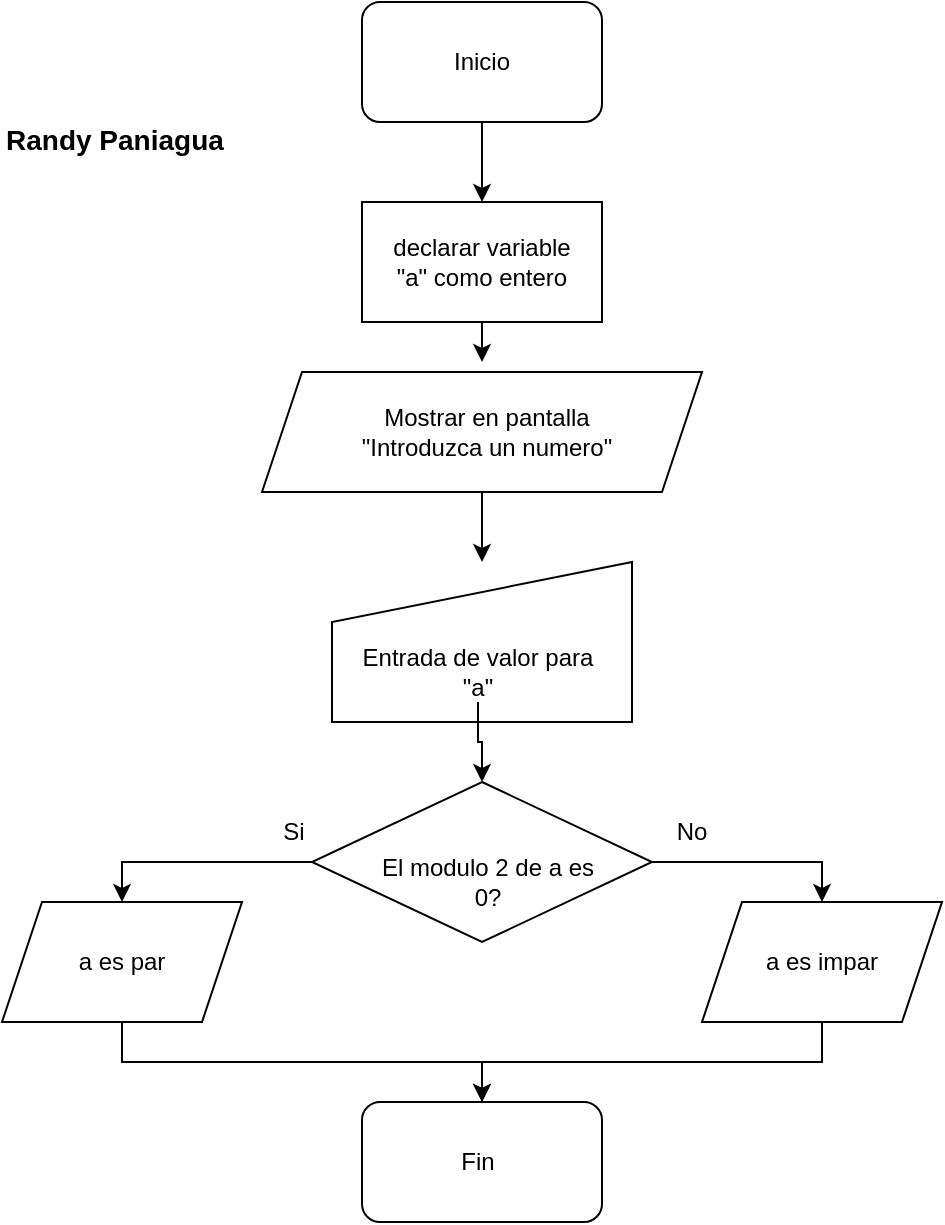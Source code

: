 <mxfile version="26.1.1">
  <diagram name="Página-1" id="gU5UCndtDcqNL9qaoUty">
    <mxGraphModel dx="1020" dy="504" grid="1" gridSize="10" guides="1" tooltips="1" connect="1" arrows="1" fold="1" page="1" pageScale="1" pageWidth="827" pageHeight="1169" math="0" shadow="0">
      <root>
        <mxCell id="0" />
        <mxCell id="1" parent="0" />
        <mxCell id="4FudhBBdSVvixyvoC9Eb-1" style="edgeStyle=orthogonalEdgeStyle;rounded=0;orthogonalLoop=1;jettySize=auto;html=1;exitX=0.5;exitY=1;exitDx=0;exitDy=0;entryX=0.5;entryY=0;entryDx=0;entryDy=0;" edge="1" parent="1" source="4FudhBBdSVvixyvoC9Eb-2" target="4FudhBBdSVvixyvoC9Eb-5">
          <mxGeometry relative="1" as="geometry" />
        </mxCell>
        <mxCell id="4FudhBBdSVvixyvoC9Eb-2" value="" style="rounded=1;whiteSpace=wrap;html=1;" vertex="1" parent="1">
          <mxGeometry x="360" y="80" width="120" height="60" as="geometry" />
        </mxCell>
        <mxCell id="4FudhBBdSVvixyvoC9Eb-3" value="Inicio" style="text;html=1;align=center;verticalAlign=middle;whiteSpace=wrap;rounded=0;" vertex="1" parent="1">
          <mxGeometry x="390" y="95" width="60" height="30" as="geometry" />
        </mxCell>
        <mxCell id="4FudhBBdSVvixyvoC9Eb-4" style="edgeStyle=orthogonalEdgeStyle;rounded=0;orthogonalLoop=1;jettySize=auto;html=1;exitX=0.5;exitY=1;exitDx=0;exitDy=0;" edge="1" parent="1" source="4FudhBBdSVvixyvoC9Eb-5">
          <mxGeometry relative="1" as="geometry">
            <mxPoint x="420" y="260" as="targetPoint" />
          </mxGeometry>
        </mxCell>
        <mxCell id="4FudhBBdSVvixyvoC9Eb-5" value="" style="rounded=0;whiteSpace=wrap;html=1;" vertex="1" parent="1">
          <mxGeometry x="360" y="180" width="120" height="60" as="geometry" />
        </mxCell>
        <mxCell id="4FudhBBdSVvixyvoC9Eb-6" value="declarar variable &quot;a&quot; como entero" style="text;html=1;align=center;verticalAlign=middle;whiteSpace=wrap;rounded=0;" vertex="1" parent="1">
          <mxGeometry x="370" y="195" width="100" height="30" as="geometry" />
        </mxCell>
        <mxCell id="4FudhBBdSVvixyvoC9Eb-8" value="" style="shape=manualInput;whiteSpace=wrap;html=1;" vertex="1" parent="1">
          <mxGeometry x="345" y="360" width="150" height="80" as="geometry" />
        </mxCell>
        <mxCell id="4FudhBBdSVvixyvoC9Eb-31" style="edgeStyle=orthogonalEdgeStyle;rounded=0;orthogonalLoop=1;jettySize=auto;html=1;" edge="1" parent="1" source="4FudhBBdSVvixyvoC9Eb-9" target="4FudhBBdSVvixyvoC9Eb-18">
          <mxGeometry relative="1" as="geometry" />
        </mxCell>
        <mxCell id="4FudhBBdSVvixyvoC9Eb-9" value="Entrada de valor para &quot;a&quot;" style="text;html=1;align=center;verticalAlign=middle;whiteSpace=wrap;rounded=0;" vertex="1" parent="1">
          <mxGeometry x="356" y="400" width="124" height="30" as="geometry" />
        </mxCell>
        <mxCell id="4FudhBBdSVvixyvoC9Eb-10" style="edgeStyle=orthogonalEdgeStyle;rounded=0;orthogonalLoop=1;jettySize=auto;html=1;exitX=0.5;exitY=1;exitDx=0;exitDy=0;entryX=0.5;entryY=0;entryDx=0;entryDy=0;" edge="1" parent="1" source="4FudhBBdSVvixyvoC9Eb-11" target="4FudhBBdSVvixyvoC9Eb-8">
          <mxGeometry relative="1" as="geometry" />
        </mxCell>
        <mxCell id="4FudhBBdSVvixyvoC9Eb-11" value="" style="shape=parallelogram;perimeter=parallelogramPerimeter;whiteSpace=wrap;html=1;fixedSize=1;" vertex="1" parent="1">
          <mxGeometry x="310" y="265" width="220" height="60" as="geometry" />
        </mxCell>
        <mxCell id="4FudhBBdSVvixyvoC9Eb-12" value="Mostrar en pantalla &quot;Introduzca un numero&quot;" style="text;html=1;align=center;verticalAlign=middle;whiteSpace=wrap;rounded=0;" vertex="1" parent="1">
          <mxGeometry x="350" y="280" width="145" height="30" as="geometry" />
        </mxCell>
        <mxCell id="4FudhBBdSVvixyvoC9Eb-16" value="" style="rounded=1;whiteSpace=wrap;html=1;" vertex="1" parent="1">
          <mxGeometry x="360" y="630" width="120" height="60" as="geometry" />
        </mxCell>
        <mxCell id="4FudhBBdSVvixyvoC9Eb-17" value="Fin" style="text;html=1;align=center;verticalAlign=middle;whiteSpace=wrap;rounded=0;" vertex="1" parent="1">
          <mxGeometry x="388" y="645" width="60" height="30" as="geometry" />
        </mxCell>
        <mxCell id="4FudhBBdSVvixyvoC9Eb-22" style="edgeStyle=orthogonalEdgeStyle;rounded=0;orthogonalLoop=1;jettySize=auto;html=1;exitX=1;exitY=0.5;exitDx=0;exitDy=0;entryX=0.5;entryY=0;entryDx=0;entryDy=0;" edge="1" parent="1" source="4FudhBBdSVvixyvoC9Eb-18" target="4FudhBBdSVvixyvoC9Eb-21">
          <mxGeometry relative="1" as="geometry" />
        </mxCell>
        <mxCell id="4FudhBBdSVvixyvoC9Eb-23" style="edgeStyle=orthogonalEdgeStyle;rounded=0;orthogonalLoop=1;jettySize=auto;html=1;exitX=0;exitY=0.5;exitDx=0;exitDy=0;entryX=0.5;entryY=0;entryDx=0;entryDy=0;" edge="1" parent="1" source="4FudhBBdSVvixyvoC9Eb-18" target="4FudhBBdSVvixyvoC9Eb-20">
          <mxGeometry relative="1" as="geometry" />
        </mxCell>
        <mxCell id="4FudhBBdSVvixyvoC9Eb-18" value="" style="rhombus;whiteSpace=wrap;html=1;" vertex="1" parent="1">
          <mxGeometry x="335" y="470" width="170" height="80" as="geometry" />
        </mxCell>
        <mxCell id="4FudhBBdSVvixyvoC9Eb-19" value="El modulo 2 de a es 0?" style="text;html=1;align=center;verticalAlign=middle;whiteSpace=wrap;rounded=0;" vertex="1" parent="1">
          <mxGeometry x="364.5" y="500" width="116" height="40" as="geometry" />
        </mxCell>
        <mxCell id="4FudhBBdSVvixyvoC9Eb-30" style="edgeStyle=orthogonalEdgeStyle;rounded=0;orthogonalLoop=1;jettySize=auto;html=1;exitX=0.5;exitY=1;exitDx=0;exitDy=0;entryX=0.5;entryY=0;entryDx=0;entryDy=0;" edge="1" parent="1" source="4FudhBBdSVvixyvoC9Eb-20" target="4FudhBBdSVvixyvoC9Eb-16">
          <mxGeometry relative="1" as="geometry" />
        </mxCell>
        <mxCell id="4FudhBBdSVvixyvoC9Eb-20" value="" style="shape=parallelogram;perimeter=parallelogramPerimeter;whiteSpace=wrap;html=1;fixedSize=1;" vertex="1" parent="1">
          <mxGeometry x="180" y="530" width="120" height="60" as="geometry" />
        </mxCell>
        <mxCell id="4FudhBBdSVvixyvoC9Eb-28" style="edgeStyle=orthogonalEdgeStyle;rounded=0;orthogonalLoop=1;jettySize=auto;html=1;exitX=0.5;exitY=1;exitDx=0;exitDy=0;entryX=0.5;entryY=0;entryDx=0;entryDy=0;" edge="1" parent="1" source="4FudhBBdSVvixyvoC9Eb-21" target="4FudhBBdSVvixyvoC9Eb-16">
          <mxGeometry relative="1" as="geometry" />
        </mxCell>
        <mxCell id="4FudhBBdSVvixyvoC9Eb-21" value="" style="shape=parallelogram;perimeter=parallelogramPerimeter;whiteSpace=wrap;html=1;fixedSize=1;" vertex="1" parent="1">
          <mxGeometry x="530" y="530" width="120" height="60" as="geometry" />
        </mxCell>
        <mxCell id="4FudhBBdSVvixyvoC9Eb-24" value="Si" style="text;html=1;align=center;verticalAlign=middle;whiteSpace=wrap;rounded=0;" vertex="1" parent="1">
          <mxGeometry x="296" y="480" width="60" height="30" as="geometry" />
        </mxCell>
        <mxCell id="4FudhBBdSVvixyvoC9Eb-25" value="No" style="text;html=1;align=center;verticalAlign=middle;whiteSpace=wrap;rounded=0;" vertex="1" parent="1">
          <mxGeometry x="495" y="480" width="60" height="30" as="geometry" />
        </mxCell>
        <mxCell id="4FudhBBdSVvixyvoC9Eb-26" value="a es impar" style="text;html=1;align=center;verticalAlign=middle;whiteSpace=wrap;rounded=0;" vertex="1" parent="1">
          <mxGeometry x="560" y="545" width="60" height="30" as="geometry" />
        </mxCell>
        <mxCell id="4FudhBBdSVvixyvoC9Eb-27" value="a es par" style="text;html=1;align=center;verticalAlign=middle;whiteSpace=wrap;rounded=0;" vertex="1" parent="1">
          <mxGeometry x="210" y="545" width="60" height="30" as="geometry" />
        </mxCell>
        <mxCell id="4FudhBBdSVvixyvoC9Eb-32" value="&lt;h1 style=&quot;margin-top: 0px;&quot;&gt;&lt;font style=&quot;font-size: 14px;&quot;&gt;Randy Paniagua&lt;/font&gt;&lt;/h1&gt;" style="text;html=1;whiteSpace=wrap;overflow=hidden;rounded=0;" vertex="1" parent="1">
          <mxGeometry x="180" y="125" width="134" height="40" as="geometry" />
        </mxCell>
      </root>
    </mxGraphModel>
  </diagram>
</mxfile>
